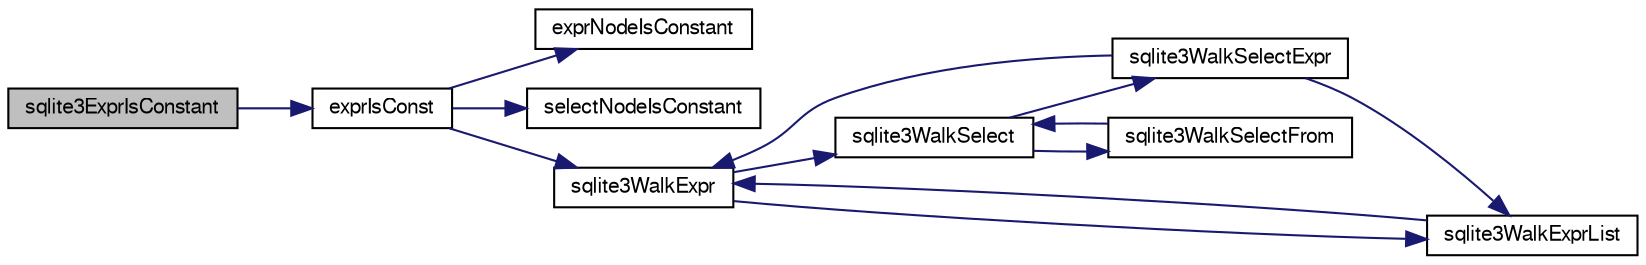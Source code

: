 digraph "sqlite3ExprIsConstant"
{
  edge [fontname="FreeSans",fontsize="10",labelfontname="FreeSans",labelfontsize="10"];
  node [fontname="FreeSans",fontsize="10",shape=record];
  rankdir="LR";
  Node533569 [label="sqlite3ExprIsConstant",height=0.2,width=0.4,color="black", fillcolor="grey75", style="filled", fontcolor="black"];
  Node533569 -> Node533570 [color="midnightblue",fontsize="10",style="solid",fontname="FreeSans"];
  Node533570 [label="exprIsConst",height=0.2,width=0.4,color="black", fillcolor="white", style="filled",URL="$sqlite3_8c.html#a5b93dd8800ece14ec33f44a1ba2cf4d4"];
  Node533570 -> Node533571 [color="midnightblue",fontsize="10",style="solid",fontname="FreeSans"];
  Node533571 [label="exprNodeIsConstant",height=0.2,width=0.4,color="black", fillcolor="white", style="filled",URL="$sqlite3_8c.html#a993c7a02c2738fb2458b04617a450eb5"];
  Node533570 -> Node533572 [color="midnightblue",fontsize="10",style="solid",fontname="FreeSans"];
  Node533572 [label="selectNodeIsConstant",height=0.2,width=0.4,color="black", fillcolor="white", style="filled",URL="$sqlite3_8c.html#a495054d834201a04b68f8ac13eeb66b9"];
  Node533570 -> Node533573 [color="midnightblue",fontsize="10",style="solid",fontname="FreeSans"];
  Node533573 [label="sqlite3WalkExpr",height=0.2,width=0.4,color="black", fillcolor="white", style="filled",URL="$sqlite3_8c.html#a5d04d7273f7194fb0fbb24e7ee5e1b5a"];
  Node533573 -> Node533574 [color="midnightblue",fontsize="10",style="solid",fontname="FreeSans"];
  Node533574 [label="sqlite3WalkSelect",height=0.2,width=0.4,color="black", fillcolor="white", style="filled",URL="$sqlite3_8c.html#a7c7c772166f45c62ea98fea7bb737b63"];
  Node533574 -> Node533575 [color="midnightblue",fontsize="10",style="solid",fontname="FreeSans"];
  Node533575 [label="sqlite3WalkSelectExpr",height=0.2,width=0.4,color="black", fillcolor="white", style="filled",URL="$sqlite3_8c.html#a5a2c8da5f377d9f52d96293e6b34c660"];
  Node533575 -> Node533576 [color="midnightblue",fontsize="10",style="solid",fontname="FreeSans"];
  Node533576 [label="sqlite3WalkExprList",height=0.2,width=0.4,color="black", fillcolor="white", style="filled",URL="$sqlite3_8c.html#a436c8eb5cdac53ea15cd6b06645356ae"];
  Node533576 -> Node533573 [color="midnightblue",fontsize="10",style="solid",fontname="FreeSans"];
  Node533575 -> Node533573 [color="midnightblue",fontsize="10",style="solid",fontname="FreeSans"];
  Node533574 -> Node533577 [color="midnightblue",fontsize="10",style="solid",fontname="FreeSans"];
  Node533577 [label="sqlite3WalkSelectFrom",height=0.2,width=0.4,color="black", fillcolor="white", style="filled",URL="$sqlite3_8c.html#a49a2f6da604a451e52ab3a12f588189f"];
  Node533577 -> Node533574 [color="midnightblue",fontsize="10",style="solid",fontname="FreeSans"];
  Node533573 -> Node533576 [color="midnightblue",fontsize="10",style="solid",fontname="FreeSans"];
}
